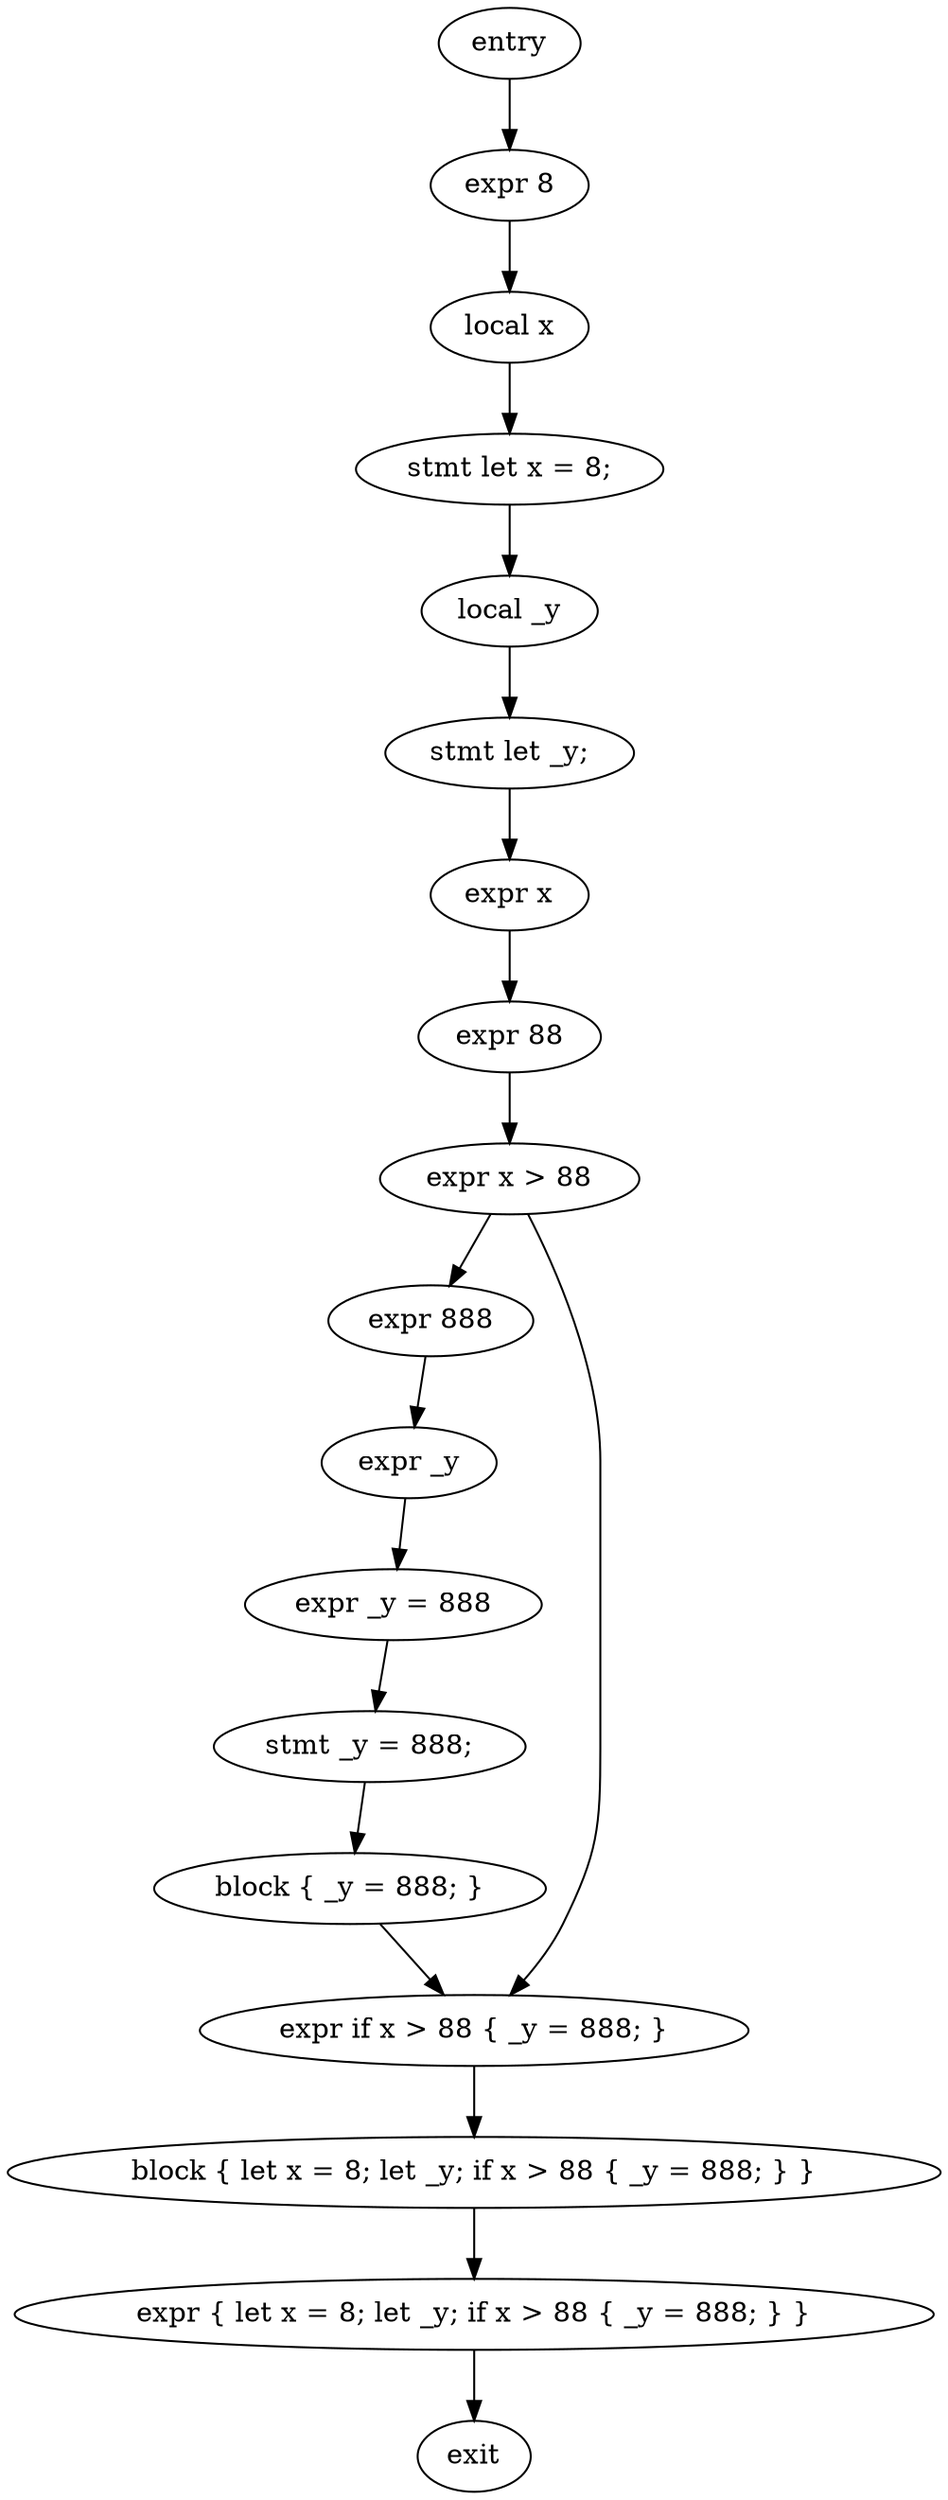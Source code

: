 digraph block {
    N0[label="entry"];
    N1[label="exit"];
    N2[label="expr 8"];
    N3[label="local x"];
    N4[label="stmt let x = 8;"];
    N5[label="local _y"];
    N6[label="stmt let _y;"];
    N7[label="expr x"];
    N8[label="expr 88"];
    N9[label="expr x > 88"];
    N10[label="expr 888"];
    N11[label="expr _y"];
    N12[label="expr _y = 888"];
    N13[label="stmt _y = 888;"];
    N14[label="block { _y = 888; }"];
    N15[label="expr if x > 88 { _y = 888; }"];
    N16[label="block { let x = 8; let _y; if x > 88 { _y = 888; } }"];
    N17[label="expr { let x = 8; let _y; if x > 88 { _y = 888; } }"];
    N0 -> N2;
    N2 -> N3;
    N3 -> N4;
    N4 -> N5;
    N5 -> N6;
    N6 -> N7;
    N7 -> N8;
    N8 -> N9;
    N9 -> N10;
    N10 -> N11;
    N11 -> N12;
    N12 -> N13;
    N13 -> N14;
    N9 -> N15;
    N14 -> N15;
    N15 -> N16;
    N16 -> N17;
    N17 -> N1;
}

